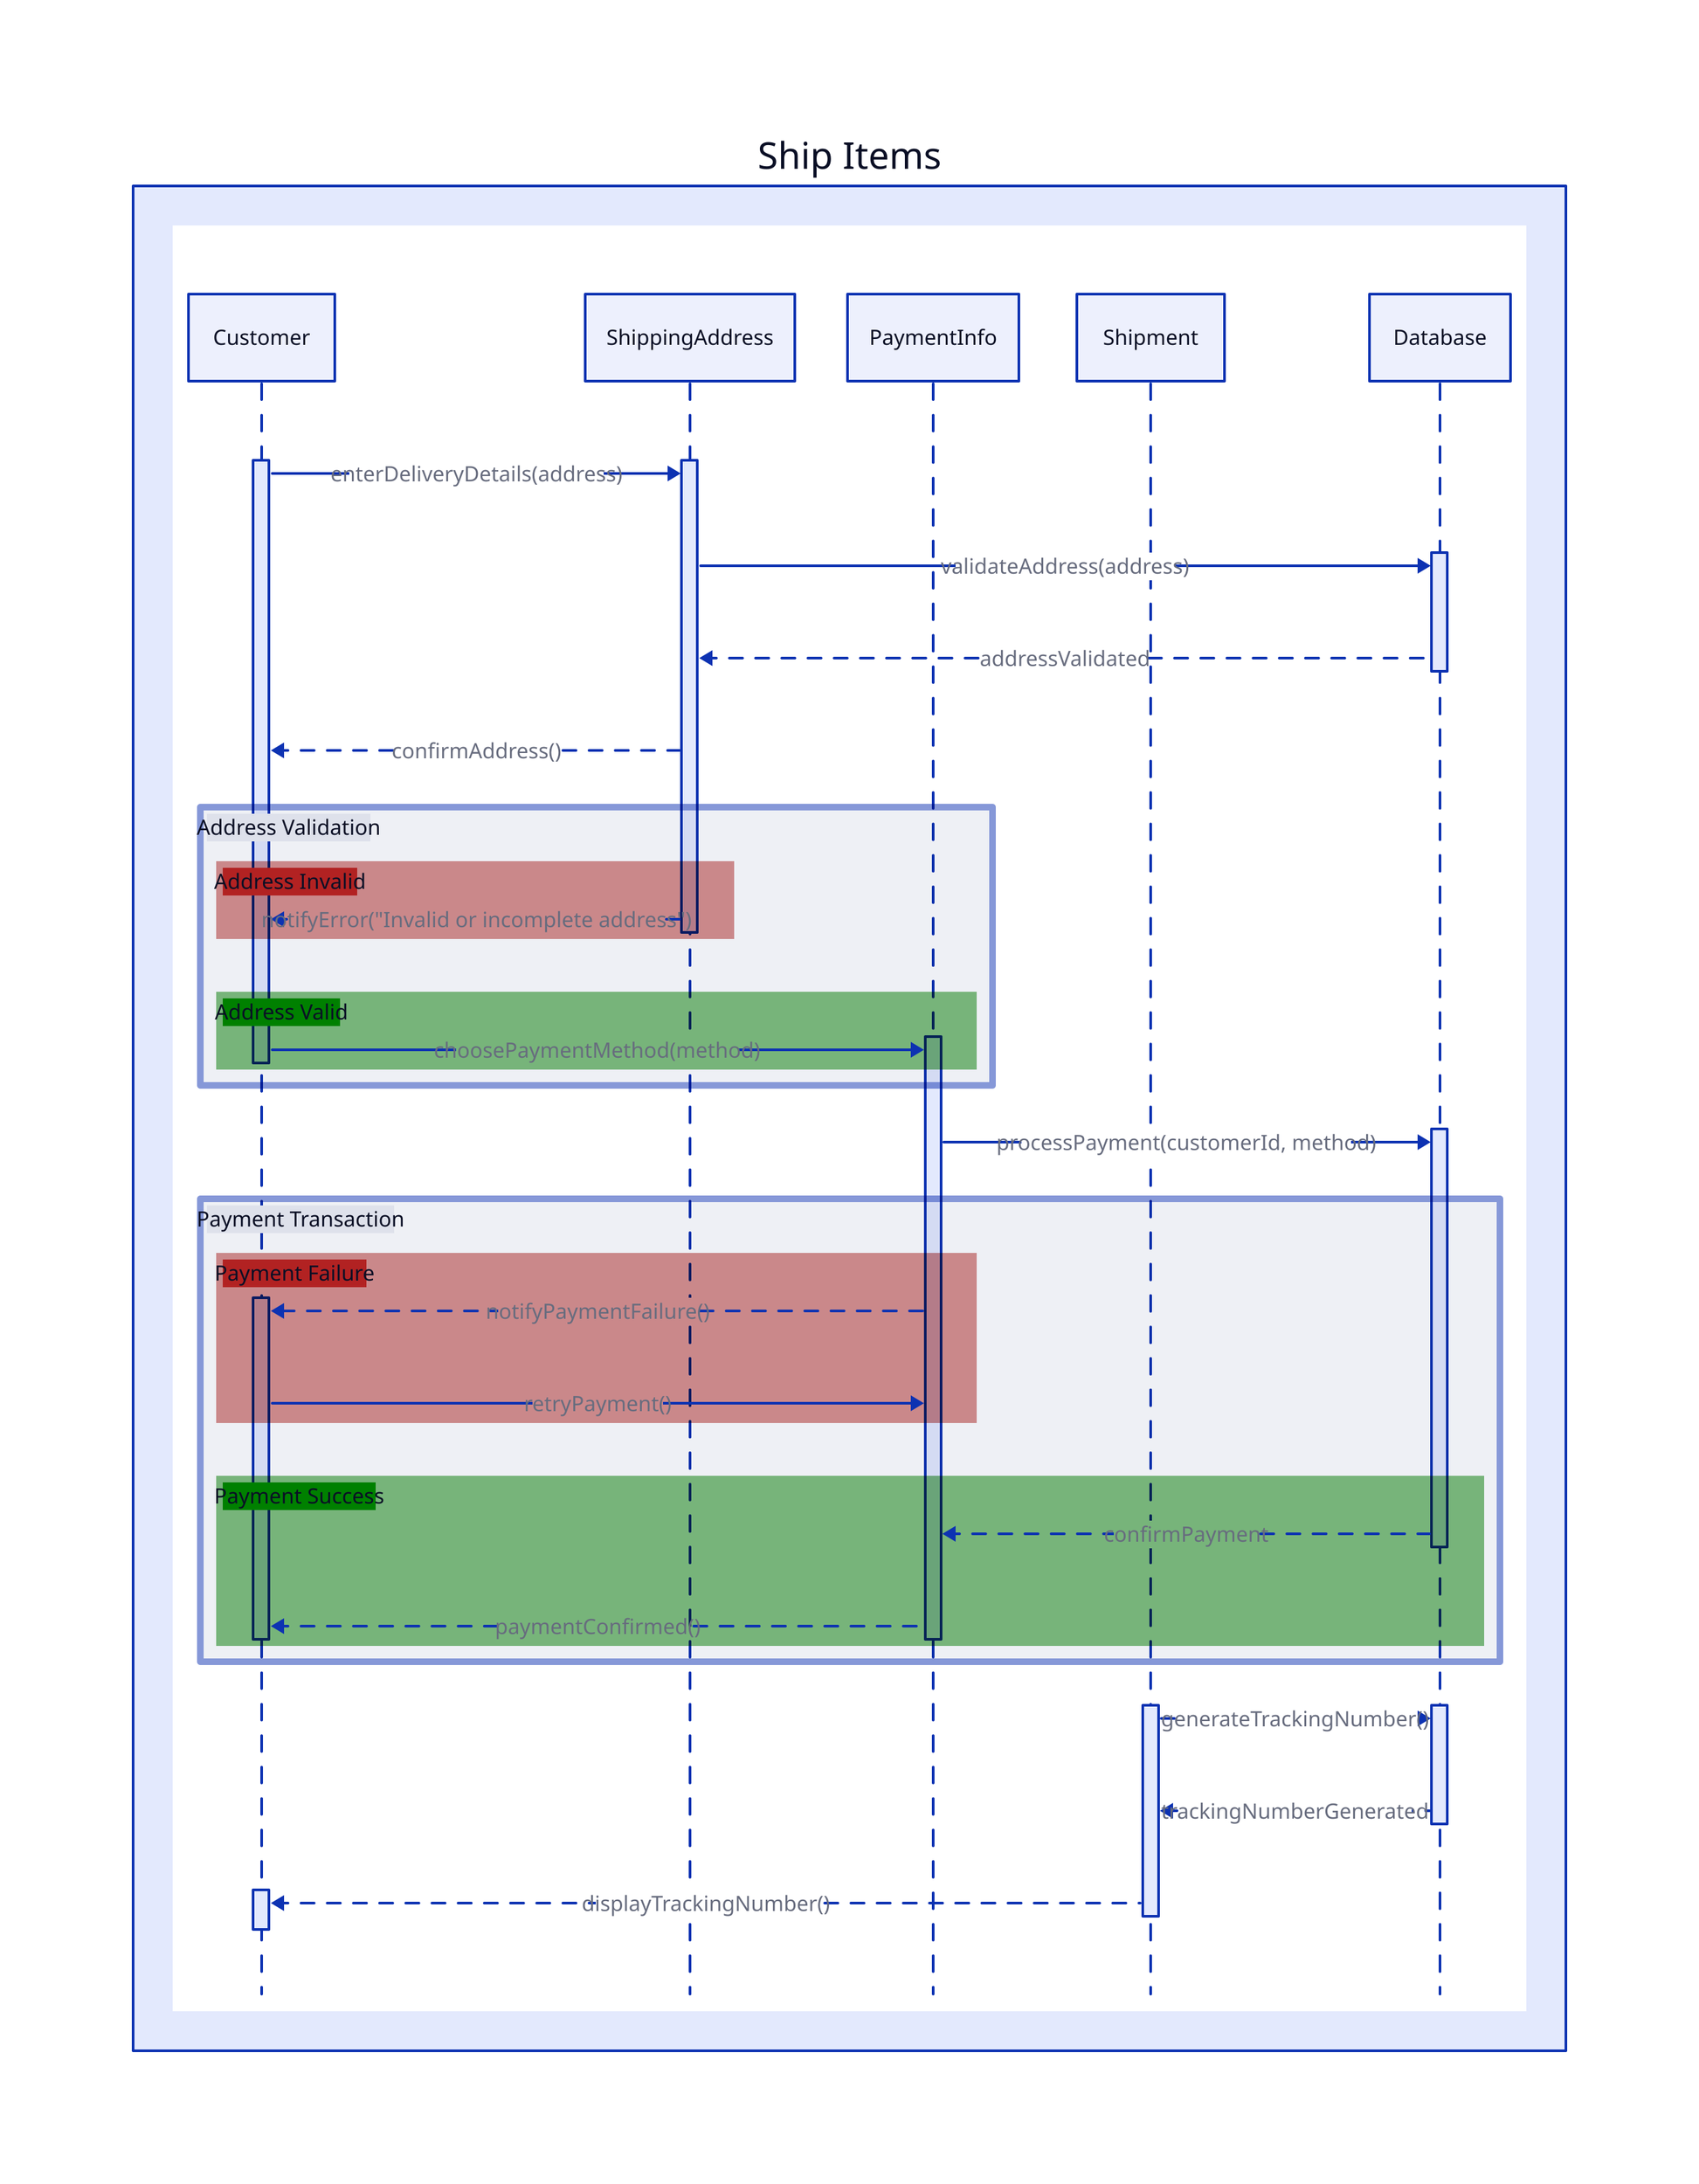 Ship Items: {
    
  label: "Ship Items"

  "" : {

    shape: sequence_diagram

    Customer.t1: actor
    ShippingAddress.t1: actor
    PaymentInfo
    Shipment
    Database.t1: actor

    Customer.t1 -> ShippingAddress.t1: enterDeliveryDetails(address)
    ShippingAddress.t1 -> Database.t1: validateAddress(address) 
    ShippingAddress.t1 <- Database.t1: addressValidated {
      style.stroke-dash: 5
    }
    Customer.t1 <- ShippingAddress.t1: confirmAddress() {
      style.stroke-dash: 5
    }

    alt label: "Address Validation" {
      style.stroke-width: 5
      
      if label: "Address Invalid" {
        style.fill: firebrick
        ShippingAddress.t1 -> Customer.t1: notifyError("Invalid or incomplete address") {
          style.stroke-dash: 5
        }
      }
      else label: "Address Valid" {
        style.fill: green
        Customer.t1 -> PaymentInfo.t2: choosePaymentMethod(method)
      }
    }

    PaymentInfo.t2 -> Database.t2: processPayment(customerId, method) 

    alt1 label: "Payment Transaction" {
      style.stroke-width: 5

      if label: "Payment Failure" {
        style.fill: firebrick
        PaymentInfo.t2 -> Customer.t2: notifyPaymentFailure() {
          style.stroke-dash: 5
        }
        Customer.t2 -> PaymentInfo.t2: retryPayment()
      }
      else label: "Payment Success" {
        style.fill: green
        PaymentInfo.t2 <- Database.t2: confirmPayment {
          style.stroke-dash: 5
        }
        Customer.t2 <- PaymentInfo.t2: paymentConfirmed() {
          style.stroke-dash: 5
        }
      }
    }
        Shipment.t3 -> Database.t3: generateTrackingNumber() {
          style.stroke-dash: 5
        }
        Shipment.t3 <- Database.t3: trackingNumberGenerated {
          style.stroke-dash: 5
        }
        Customer.t3 <- Shipment.t3: displayTrackingNumber() {
          style.stroke-dash: 5
    }
  }
}
